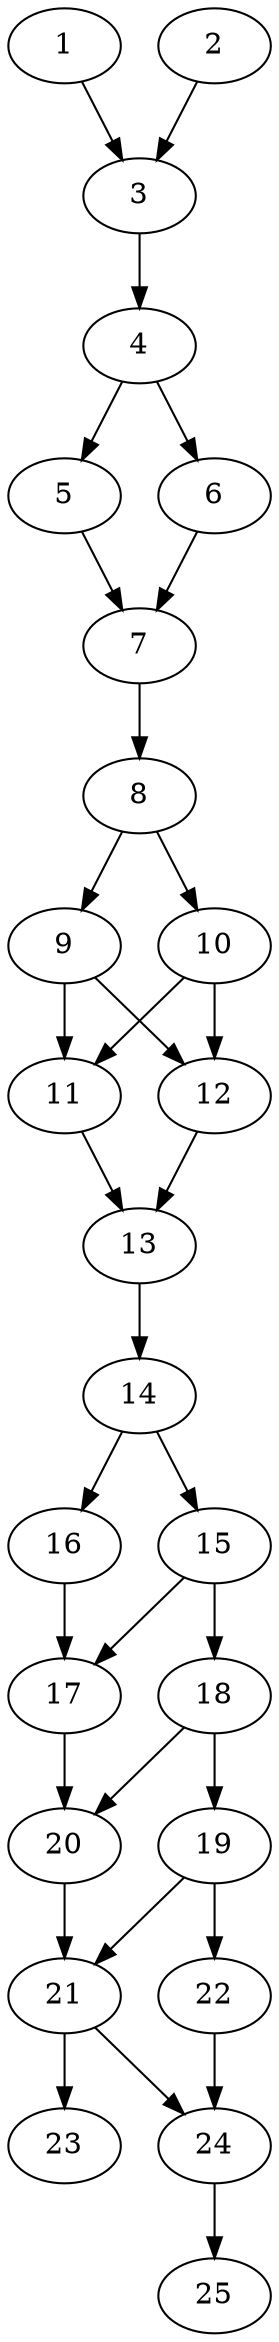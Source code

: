 // DAG automatically generated by daggen at Thu Oct  3 14:00:39 2019
// ./daggen --dot -n 25 --ccr 0.5 --fat 0.3 --regular 0.5 --density 0.9 --mindata 5242880 --maxdata 52428800 
digraph G {
  1 [size="99573760", alpha="0.18", expect_size="49786880"] 
  1 -> 3 [size ="49786880"]
  2 [size="64405504", alpha="0.19", expect_size="32202752"] 
  2 -> 3 [size ="32202752"]
  3 [size="87330816", alpha="0.16", expect_size="43665408"] 
  3 -> 4 [size ="43665408"]
  4 [size="64909312", alpha="0.09", expect_size="32454656"] 
  4 -> 5 [size ="32454656"]
  4 -> 6 [size ="32454656"]
  5 [size="89030656", alpha="0.06", expect_size="44515328"] 
  5 -> 7 [size ="44515328"]
  6 [size="81883136", alpha="0.12", expect_size="40941568"] 
  6 -> 7 [size ="40941568"]
  7 [size="78108672", alpha="0.14", expect_size="39054336"] 
  7 -> 8 [size ="39054336"]
  8 [size="37888000", alpha="0.20", expect_size="18944000"] 
  8 -> 9 [size ="18944000"]
  8 -> 10 [size ="18944000"]
  9 [size="54650880", alpha="0.16", expect_size="27325440"] 
  9 -> 11 [size ="27325440"]
  9 -> 12 [size ="27325440"]
  10 [size="32815104", alpha="0.15", expect_size="16407552"] 
  10 -> 11 [size ="16407552"]
  10 -> 12 [size ="16407552"]
  11 [size="44699648", alpha="0.14", expect_size="22349824"] 
  11 -> 13 [size ="22349824"]
  12 [size="35878912", alpha="0.06", expect_size="17939456"] 
  12 -> 13 [size ="17939456"]
  13 [size="29765632", alpha="0.10", expect_size="14882816"] 
  13 -> 14 [size ="14882816"]
  14 [size="13148160", alpha="0.15", expect_size="6574080"] 
  14 -> 15 [size ="6574080"]
  14 -> 16 [size ="6574080"]
  15 [size="57530368", alpha="0.18", expect_size="28765184"] 
  15 -> 17 [size ="28765184"]
  15 -> 18 [size ="28765184"]
  16 [size="86747136", alpha="0.07", expect_size="43373568"] 
  16 -> 17 [size ="43373568"]
  17 [size="50284544", alpha="0.19", expect_size="25142272"] 
  17 -> 20 [size ="25142272"]
  18 [size="23871488", alpha="0.09", expect_size="11935744"] 
  18 -> 19 [size ="11935744"]
  18 -> 20 [size ="11935744"]
  19 [size="22749184", alpha="0.19", expect_size="11374592"] 
  19 -> 21 [size ="11374592"]
  19 -> 22 [size ="11374592"]
  20 [size="96993280", alpha="0.06", expect_size="48496640"] 
  20 -> 21 [size ="48496640"]
  21 [size="74700800", alpha="0.12", expect_size="37350400"] 
  21 -> 23 [size ="37350400"]
  21 -> 24 [size ="37350400"]
  22 [size="47579136", alpha="0.09", expect_size="23789568"] 
  22 -> 24 [size ="23789568"]
  23 [size="74649600", alpha="0.02", expect_size="37324800"] 
  24 [size="27867136", alpha="0.07", expect_size="13933568"] 
  24 -> 25 [size ="13933568"]
  25 [size="100169728", alpha="0.08", expect_size="50084864"] 
}
